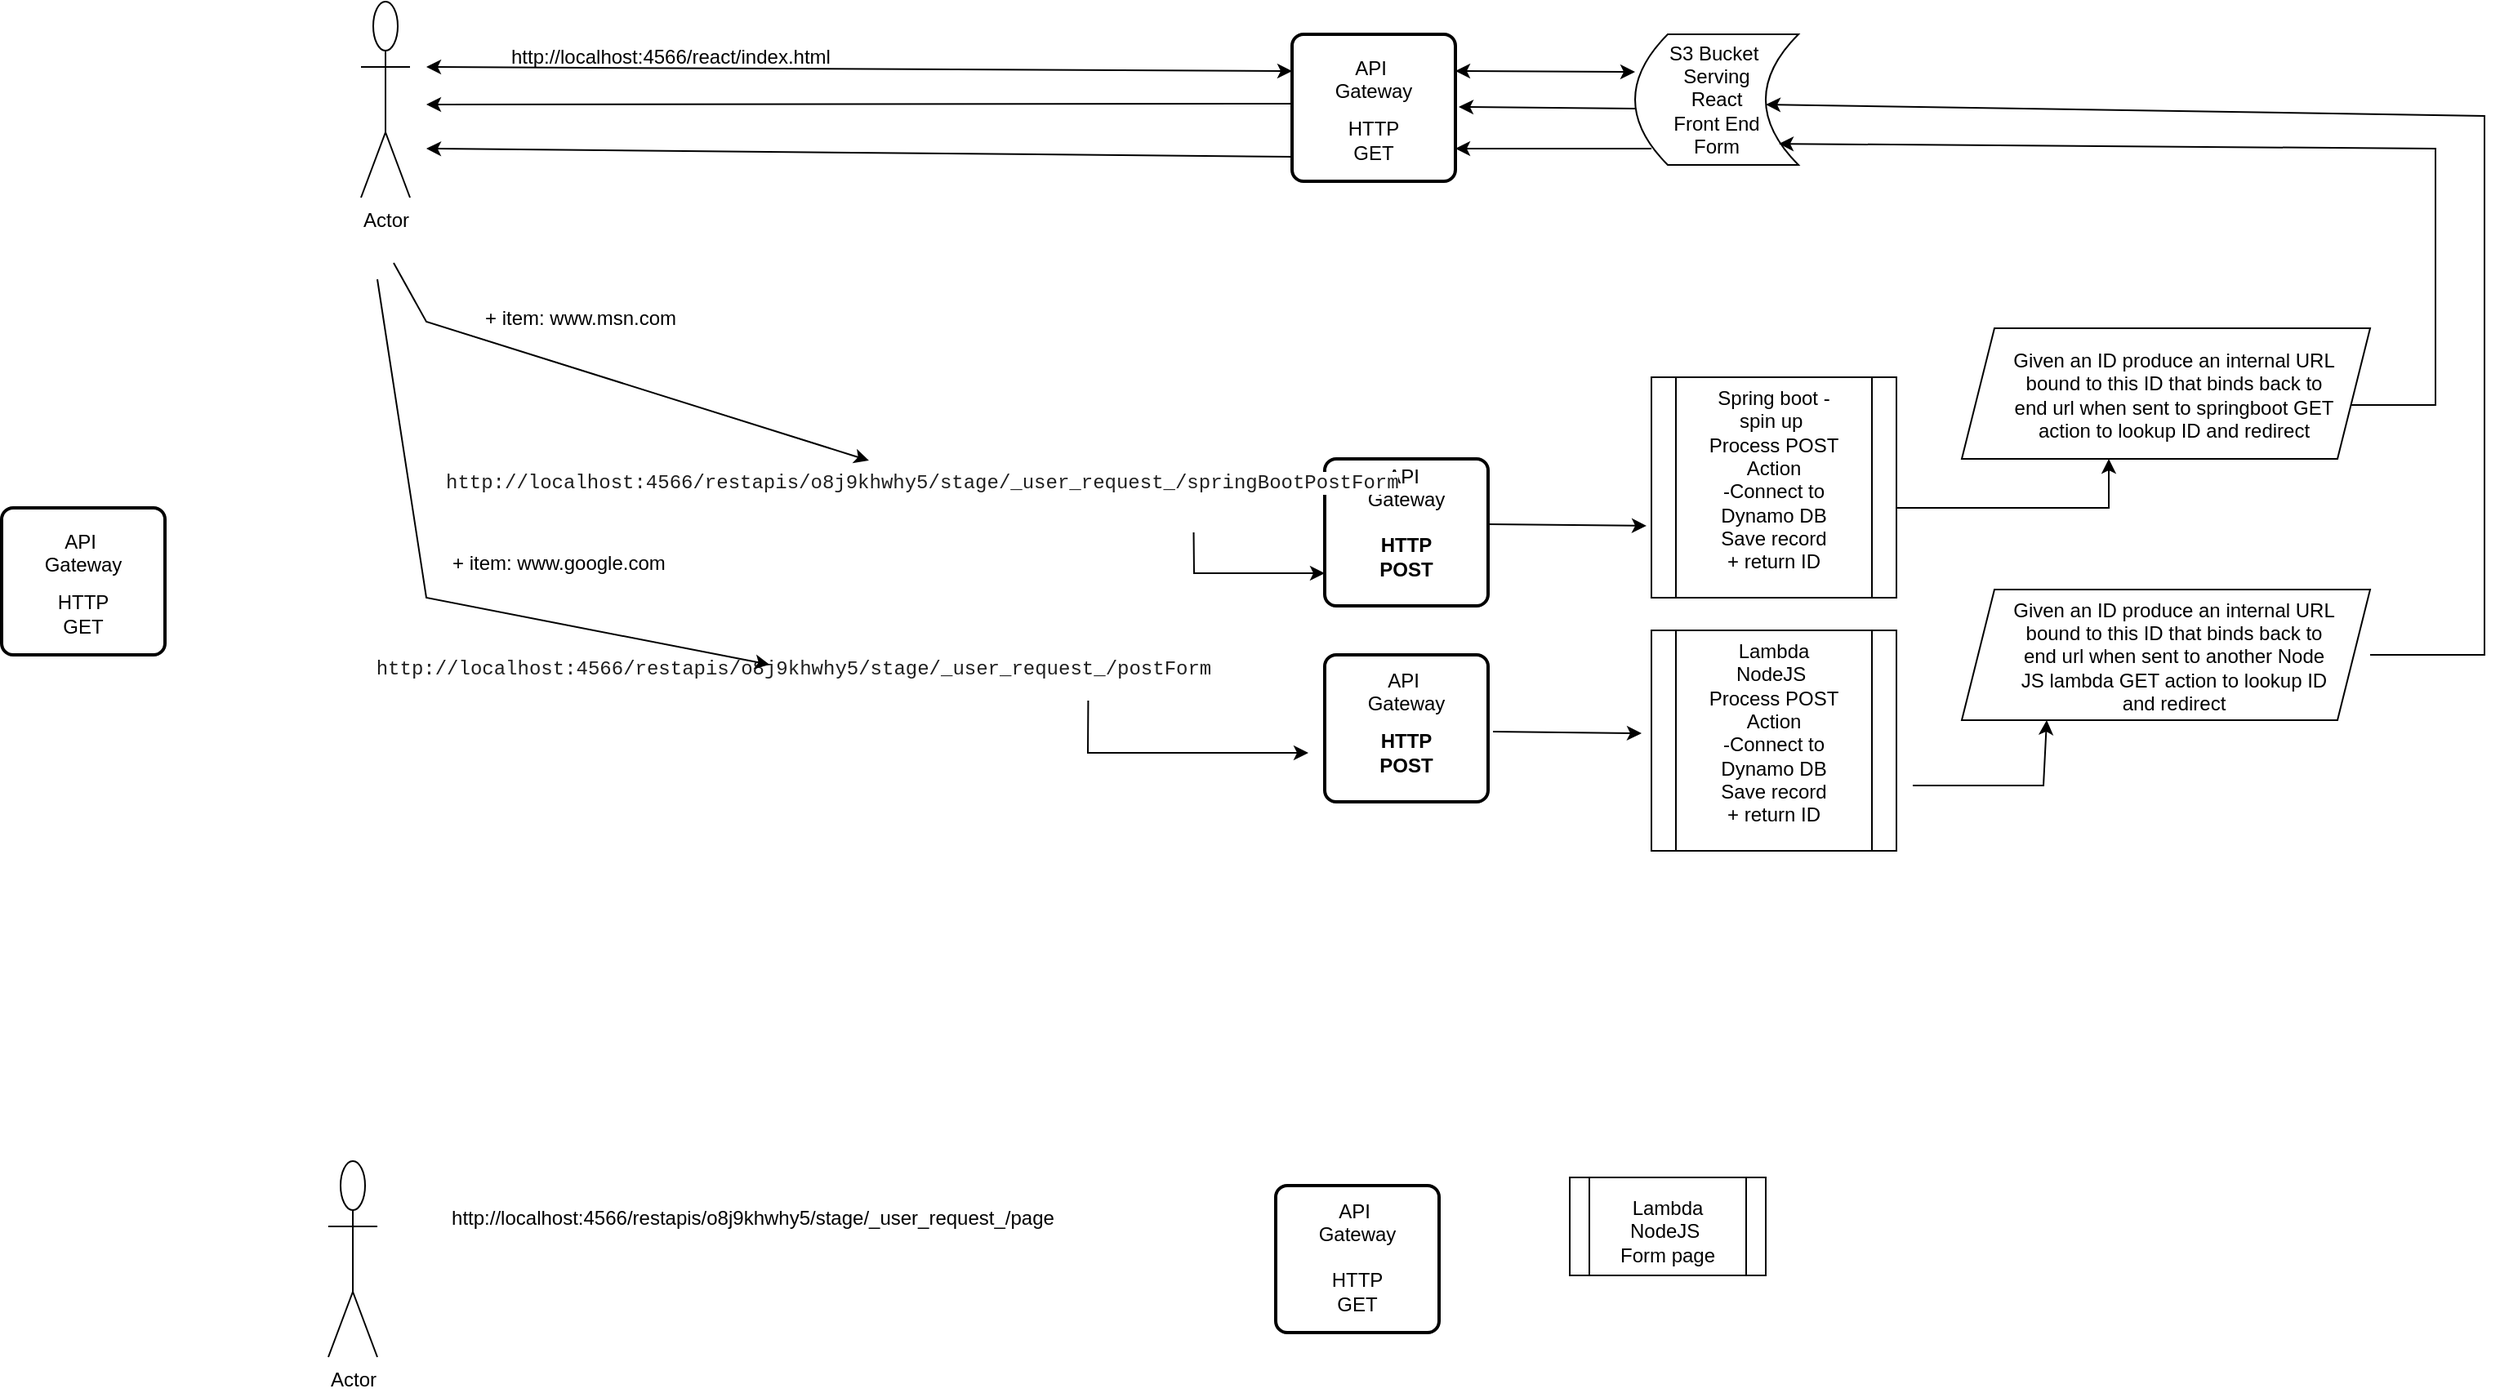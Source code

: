 <mxfile version="24.0.5" type="github">
  <diagram name="Page-1" id="HwoLBBOtSU4V8PiIXHfT">
    <mxGraphModel dx="2284" dy="780" grid="1" gridSize="10" guides="1" tooltips="1" connect="1" arrows="1" fold="1" page="1" pageScale="1" pageWidth="850" pageHeight="1100" math="0" shadow="0">
      <root>
        <mxCell id="0" />
        <mxCell id="1" parent="0" />
        <mxCell id="l_VUBzU_th_d5VrhpGUS-1" value="Actor" style="shape=umlActor;verticalLabelPosition=bottom;verticalAlign=top;html=1;outlineConnect=0;" vertex="1" parent="1">
          <mxGeometry x="-430" y="30" width="30" height="120" as="geometry" />
        </mxCell>
        <mxCell id="l_VUBzU_th_d5VrhpGUS-6" value="" style="rounded=1;whiteSpace=wrap;html=1;absoluteArcSize=1;arcSize=14;strokeWidth=2;" vertex="1" parent="1">
          <mxGeometry x="140" y="50" width="100" height="90" as="geometry" />
        </mxCell>
        <mxCell id="l_VUBzU_th_d5VrhpGUS-9" value="API&amp;nbsp;&lt;br&gt;Gateway&lt;br&gt;&lt;div&gt;&lt;br/&gt;&lt;/div&gt;" style="text;html=1;align=center;verticalAlign=middle;whiteSpace=wrap;rounded=0;" vertex="1" parent="1">
          <mxGeometry x="160" y="60" width="60" height="50" as="geometry" />
        </mxCell>
        <mxCell id="l_VUBzU_th_d5VrhpGUS-16" value="" style="rounded=1;whiteSpace=wrap;html=1;absoluteArcSize=1;arcSize=14;strokeWidth=2;" vertex="1" parent="1">
          <mxGeometry x="160" y="310" width="100" height="90" as="geometry" />
        </mxCell>
        <mxCell id="l_VUBzU_th_d5VrhpGUS-17" value="API&amp;nbsp;&lt;br&gt;Gateway&lt;br&gt;&lt;div&gt;&lt;br/&gt;&lt;/div&gt;" style="text;html=1;align=center;verticalAlign=middle;whiteSpace=wrap;rounded=0;" vertex="1" parent="1">
          <mxGeometry x="180" y="310" width="60" height="50" as="geometry" />
        </mxCell>
        <mxCell id="l_VUBzU_th_d5VrhpGUS-18" value="" style="rounded=1;whiteSpace=wrap;html=1;absoluteArcSize=1;arcSize=14;strokeWidth=2;" vertex="1" parent="1">
          <mxGeometry x="-650" y="340" width="100" height="90" as="geometry" />
        </mxCell>
        <mxCell id="l_VUBzU_th_d5VrhpGUS-19" value="API&amp;nbsp;&lt;br&gt;Gateway&lt;br&gt;&lt;div&gt;&lt;br/&gt;&lt;/div&gt;" style="text;html=1;align=center;verticalAlign=middle;whiteSpace=wrap;rounded=0;" vertex="1" parent="1">
          <mxGeometry x="-630" y="350" width="60" height="50" as="geometry" />
        </mxCell>
        <mxCell id="l_VUBzU_th_d5VrhpGUS-20" value="" style="rounded=1;whiteSpace=wrap;html=1;absoluteArcSize=1;arcSize=14;strokeWidth=2;" vertex="1" parent="1">
          <mxGeometry x="130" y="755" width="100" height="90" as="geometry" />
        </mxCell>
        <mxCell id="l_VUBzU_th_d5VrhpGUS-21" value="API&amp;nbsp;&lt;br&gt;Gateway&lt;br&gt;&lt;div&gt;&lt;br/&gt;&lt;/div&gt;" style="text;html=1;align=center;verticalAlign=middle;whiteSpace=wrap;rounded=0;" vertex="1" parent="1">
          <mxGeometry x="150" y="760" width="60" height="50" as="geometry" />
        </mxCell>
        <mxCell id="l_VUBzU_th_d5VrhpGUS-28" value="http://localhost:4566/restapis/o8j9khwhy5/stage/_user_request_/page" style="text;html=1;align=center;verticalAlign=middle;whiteSpace=wrap;rounded=0;" vertex="1" parent="1">
          <mxGeometry x="-380" y="755" width="380" height="40" as="geometry" />
        </mxCell>
        <mxCell id="l_VUBzU_th_d5VrhpGUS-30" value="S3 Bucket&amp;nbsp;&lt;br&gt;Serving &lt;br&gt;React&lt;br&gt;Front End&lt;br&gt;Form" style="shape=dataStorage;whiteSpace=wrap;html=1;fixedSize=1;" vertex="1" parent="1">
          <mxGeometry x="350" y="50" width="100" height="80" as="geometry" />
        </mxCell>
        <mxCell id="l_VUBzU_th_d5VrhpGUS-31" value="" style="shape=process;whiteSpace=wrap;html=1;backgroundOutline=1;" vertex="1" parent="1">
          <mxGeometry x="310" y="750" width="120" height="60" as="geometry" />
        </mxCell>
        <mxCell id="l_VUBzU_th_d5VrhpGUS-32" value="Lambda&lt;br&gt;NodeJS&amp;nbsp;&lt;br&gt;Form page&lt;br&gt;&lt;div&gt;&lt;br&gt;&lt;/div&gt;" style="text;html=1;align=center;verticalAlign=middle;whiteSpace=wrap;rounded=0;" vertex="1" parent="1">
          <mxGeometry x="320" y="745" width="100" height="90" as="geometry" />
        </mxCell>
        <mxCell id="l_VUBzU_th_d5VrhpGUS-33" value="HTTP GET" style="text;html=1;align=center;verticalAlign=middle;whiteSpace=wrap;rounded=0;" vertex="1" parent="1">
          <mxGeometry x="150" y="805" width="60" height="30" as="geometry" />
        </mxCell>
        <mxCell id="l_VUBzU_th_d5VrhpGUS-36" value="HTTP GET" style="text;html=1;align=center;verticalAlign=middle;whiteSpace=wrap;rounded=0;" vertex="1" parent="1">
          <mxGeometry x="160" y="100" width="60" height="30" as="geometry" />
        </mxCell>
        <mxCell id="l_VUBzU_th_d5VrhpGUS-39" value="http://localhost:4566/react/index.html" style="text;whiteSpace=wrap;" vertex="1" parent="1">
          <mxGeometry x="-340" y="50" width="230" height="40" as="geometry" />
        </mxCell>
        <mxCell id="l_VUBzU_th_d5VrhpGUS-40" value="Actor" style="shape=umlActor;verticalLabelPosition=bottom;verticalAlign=top;html=1;outlineConnect=0;" vertex="1" parent="1">
          <mxGeometry x="-450" y="740" width="30" height="120" as="geometry" />
        </mxCell>
        <mxCell id="l_VUBzU_th_d5VrhpGUS-42" value="HTTP POST" style="text;html=1;align=center;verticalAlign=middle;whiteSpace=wrap;rounded=0;fontStyle=1" vertex="1" parent="1">
          <mxGeometry x="180" y="355" width="60" height="30" as="geometry" />
        </mxCell>
        <mxCell id="l_VUBzU_th_d5VrhpGUS-45" value="HTTP GET" style="text;html=1;align=center;verticalAlign=middle;whiteSpace=wrap;rounded=0;" vertex="1" parent="1">
          <mxGeometry x="-630" y="390" width="60" height="30" as="geometry" />
        </mxCell>
        <mxCell id="l_VUBzU_th_d5VrhpGUS-55" value="+ item: www.google.com" style="text;strokeColor=none;fillColor=none;align=left;verticalAlign=top;spacingLeft=4;spacingRight=4;overflow=hidden;rotatable=0;points=[[0,0.5],[1,0.5]];portConstraint=eastwest;whiteSpace=wrap;html=1;" vertex="1" parent="1">
          <mxGeometry x="-380" y="360" width="170" height="26" as="geometry" />
        </mxCell>
        <mxCell id="l_VUBzU_th_d5VrhpGUS-56" value="&lt;span style=&quot;color: rgb(31, 31, 31); font-family: consolas, &amp;quot;lucida console&amp;quot;, &amp;quot;courier new&amp;quot;, monospace; font-size: 12px; font-style: normal; font-variant-ligatures: normal; font-variant-caps: normal; font-weight: 400; letter-spacing: normal; orphans: 2; text-align: left; text-indent: 0px; text-transform: none; widows: 2; word-spacing: 0px; -webkit-text-stroke-width: 0px; white-space: pre-wrap; background-color: rgb(255, 255, 255); text-decoration-thickness: initial; text-decoration-style: initial; text-decoration-color: initial; display: inline !important; float: none;&quot;&gt;http://localhost:4566/restapis/o8j9khwhy5/stage/_user_request_/springBootPostForm&lt;/span&gt;" style="text;whiteSpace=wrap;html=1;" vertex="1" parent="1">
          <mxGeometry x="-380" y="310" width="560" height="40" as="geometry" />
        </mxCell>
        <mxCell id="l_VUBzU_th_d5VrhpGUS-57" value="+ item: www.msn.com" style="text;strokeColor=none;fillColor=none;align=left;verticalAlign=top;spacingLeft=4;spacingRight=4;overflow=hidden;rotatable=0;points=[[0,0.5],[1,0.5]];portConstraint=eastwest;whiteSpace=wrap;html=1;" vertex="1" parent="1">
          <mxGeometry x="-360" y="210" width="170" height="26" as="geometry" />
        </mxCell>
        <mxCell id="l_VUBzU_th_d5VrhpGUS-58" value="" style="endArrow=classic;html=1;rounded=0;entryX=0.466;entryY=0.025;entryDx=0;entryDy=0;entryPerimeter=0;" edge="1" parent="1" target="l_VUBzU_th_d5VrhpGUS-56">
          <mxGeometry width="50" height="50" relative="1" as="geometry">
            <mxPoint x="-410" y="190" as="sourcePoint" />
            <mxPoint x="-194" y="190" as="targetPoint" />
            <Array as="points">
              <mxPoint x="-390" y="226" />
            </Array>
          </mxGeometry>
        </mxCell>
        <mxCell id="l_VUBzU_th_d5VrhpGUS-59" value="" style="endArrow=classic;html=1;rounded=0;exitX=0.821;exitY=1.125;exitDx=0;exitDy=0;exitPerimeter=0;" edge="1" parent="1" source="l_VUBzU_th_d5VrhpGUS-56">
          <mxGeometry width="50" height="50" relative="1" as="geometry">
            <mxPoint x="-10" y="380" as="sourcePoint" />
            <mxPoint x="160" y="380" as="targetPoint" />
            <Array as="points">
              <mxPoint x="80" y="380" />
            </Array>
          </mxGeometry>
        </mxCell>
        <mxCell id="l_VUBzU_th_d5VrhpGUS-62" value="" style="rounded=1;whiteSpace=wrap;html=1;absoluteArcSize=1;arcSize=14;strokeWidth=2;" vertex="1" parent="1">
          <mxGeometry x="160" y="430" width="100" height="90" as="geometry" />
        </mxCell>
        <mxCell id="l_VUBzU_th_d5VrhpGUS-63" value="API&amp;nbsp;&lt;br&gt;Gateway&lt;br&gt;&lt;div&gt;&lt;br/&gt;&lt;/div&gt;" style="text;html=1;align=center;verticalAlign=middle;whiteSpace=wrap;rounded=0;" vertex="1" parent="1">
          <mxGeometry x="180" y="435" width="60" height="50" as="geometry" />
        </mxCell>
        <mxCell id="l_VUBzU_th_d5VrhpGUS-64" value="HTTP POST" style="text;html=1;align=center;verticalAlign=middle;whiteSpace=wrap;rounded=0;fontStyle=1" vertex="1" parent="1">
          <mxGeometry x="180" y="475" width="60" height="30" as="geometry" />
        </mxCell>
        <mxCell id="l_VUBzU_th_d5VrhpGUS-65" value="&#xa;&lt;span style=&quot;color: rgb(31, 31, 31); font-family: consolas, &amp;quot;lucida console&amp;quot;, &amp;quot;courier new&amp;quot;, monospace; font-size: 12px; font-style: normal; font-variant-ligatures: normal; font-variant-caps: normal; font-weight: 400; letter-spacing: normal; orphans: 2; text-align: left; text-indent: 0px; text-transform: none; widows: 2; word-spacing: 0px; -webkit-text-stroke-width: 0px; white-space: pre-wrap; background-color: rgb(255, 255, 255); text-decoration-thickness: initial; text-decoration-style: initial; text-decoration-color: initial; display: inline !important; float: none;&quot;&gt;http://localhost:4566/restapis/o8j9khwhy5/stage/_user_request_/postForm&lt;/span&gt;&#xa;&#xa;" style="text;html=1;align=center;verticalAlign=middle;whiteSpace=wrap;rounded=0;" vertex="1" parent="1">
          <mxGeometry x="-430" y="435" width="530" height="20" as="geometry" />
        </mxCell>
        <mxCell id="l_VUBzU_th_d5VrhpGUS-66" value="" style="endArrow=classic;html=1;rounded=0;exitX=0.84;exitY=1.15;exitDx=0;exitDy=0;exitPerimeter=0;" edge="1" parent="1" source="l_VUBzU_th_d5VrhpGUS-65">
          <mxGeometry width="50" height="50" relative="1" as="geometry">
            <mxPoint x="90" y="515" as="sourcePoint" />
            <mxPoint x="150" y="490" as="targetPoint" />
            <Array as="points">
              <mxPoint x="15" y="490" />
            </Array>
          </mxGeometry>
        </mxCell>
        <mxCell id="l_VUBzU_th_d5VrhpGUS-67" value="" style="endArrow=classic;html=1;rounded=0;entryX=0.472;entryY=0.05;entryDx=0;entryDy=0;entryPerimeter=0;" edge="1" parent="1" target="l_VUBzU_th_d5VrhpGUS-65">
          <mxGeometry width="50" height="50" relative="1" as="geometry">
            <mxPoint x="-420" y="200" as="sourcePoint" />
            <mxPoint x="-280" y="325" as="targetPoint" />
            <Array as="points">
              <mxPoint x="-390" y="395" />
            </Array>
          </mxGeometry>
        </mxCell>
        <mxCell id="l_VUBzU_th_d5VrhpGUS-120" value="" style="shape=process;whiteSpace=wrap;html=1;backgroundOutline=1;" vertex="1" parent="1">
          <mxGeometry x="360" y="415" width="150" height="135" as="geometry" />
        </mxCell>
        <mxCell id="l_VUBzU_th_d5VrhpGUS-121" value="Lambda&lt;br&gt;NodeJS&amp;nbsp;&lt;br&gt;Process POST Action&lt;br&gt;-Connect to Dynamo DB&lt;br&gt;Save record&lt;br&gt;+ return ID&lt;br&gt;&lt;div&gt;&lt;br&gt;&lt;/div&gt;" style="text;html=1;align=center;verticalAlign=middle;whiteSpace=wrap;rounded=0;" vertex="1" parent="1">
          <mxGeometry x="385" y="440" width="100" height="90" as="geometry" />
        </mxCell>
        <mxCell id="l_VUBzU_th_d5VrhpGUS-124" value="" style="shape=process;whiteSpace=wrap;html=1;backgroundOutline=1;" vertex="1" parent="1">
          <mxGeometry x="360" y="260" width="150" height="135" as="geometry" />
        </mxCell>
        <mxCell id="l_VUBzU_th_d5VrhpGUS-125" value="Spring boot - &lt;br&gt;spin up&amp;nbsp;&lt;br&gt;Process POST Action&lt;br&gt;-Connect to Dynamo DB&lt;br&gt;Save record&lt;br&gt;+ return ID&lt;br&gt;&lt;div&gt;&lt;br&gt;&lt;/div&gt;" style="text;html=1;align=center;verticalAlign=middle;whiteSpace=wrap;rounded=0;" vertex="1" parent="1">
          <mxGeometry x="385" y="285" width="100" height="90" as="geometry" />
        </mxCell>
        <mxCell id="l_VUBzU_th_d5VrhpGUS-126" value="" style="endArrow=classic;html=1;rounded=0;entryX=-0.02;entryY=0.674;entryDx=0;entryDy=0;entryPerimeter=0;exitX=1;exitY=0.5;exitDx=0;exitDy=0;" edge="1" parent="1" target="l_VUBzU_th_d5VrhpGUS-124">
          <mxGeometry width="50" height="50" relative="1" as="geometry">
            <mxPoint x="260" y="350" as="sourcePoint" />
            <mxPoint x="350" y="355" as="targetPoint" />
          </mxGeometry>
        </mxCell>
        <mxCell id="l_VUBzU_th_d5VrhpGUS-127" value="" style="endArrow=classic;html=1;rounded=0;entryX=-0.04;entryY=0.467;entryDx=0;entryDy=0;entryPerimeter=0;exitX=1.03;exitY=0.578;exitDx=0;exitDy=0;exitPerimeter=0;" edge="1" parent="1" target="l_VUBzU_th_d5VrhpGUS-120">
          <mxGeometry width="50" height="50" relative="1" as="geometry">
            <mxPoint x="263" y="477.02" as="sourcePoint" />
            <mxPoint x="120" y="465" as="targetPoint" />
          </mxGeometry>
        </mxCell>
        <mxCell id="l_VUBzU_th_d5VrhpGUS-128" value="" style="endArrow=classic;html=1;rounded=0;entryX=0.36;entryY=1;entryDx=0;entryDy=0;entryPerimeter=0;" edge="1" parent="1" target="l_VUBzU_th_d5VrhpGUS-130">
          <mxGeometry width="50" height="50" relative="1" as="geometry">
            <mxPoint x="510" y="340" as="sourcePoint" />
            <mxPoint x="583.328" y="218.681" as="targetPoint" />
            <Array as="points">
              <mxPoint x="640" y="340" />
            </Array>
          </mxGeometry>
        </mxCell>
        <mxCell id="l_VUBzU_th_d5VrhpGUS-130" value="" style="shape=parallelogram;perimeter=parallelogramPerimeter;whiteSpace=wrap;html=1;fixedSize=1;" vertex="1" parent="1">
          <mxGeometry x="550" y="230" width="250" height="80" as="geometry" />
        </mxCell>
        <mxCell id="l_VUBzU_th_d5VrhpGUS-131" value="Given an ID produce an internal URL bound to this ID that binds back to end url when sent to springboot GET action to lookup ID and redirect" style="text;html=1;align=center;verticalAlign=middle;whiteSpace=wrap;rounded=0;" vertex="1" parent="1">
          <mxGeometry x="580" y="246" width="200" height="50" as="geometry" />
        </mxCell>
        <mxCell id="l_VUBzU_th_d5VrhpGUS-135" value="" style="endArrow=classic;html=1;rounded=0;entryX=0.208;entryY=1;entryDx=0;entryDy=0;entryPerimeter=0;" edge="1" parent="1" target="l_VUBzU_th_d5VrhpGUS-136">
          <mxGeometry width="50" height="50" relative="1" as="geometry">
            <mxPoint x="520" y="510" as="sourcePoint" />
            <mxPoint x="583.328" y="363.681" as="targetPoint" />
            <Array as="points">
              <mxPoint x="600" y="510" />
            </Array>
          </mxGeometry>
        </mxCell>
        <mxCell id="l_VUBzU_th_d5VrhpGUS-136" value="" style="shape=parallelogram;perimeter=parallelogramPerimeter;whiteSpace=wrap;html=1;fixedSize=1;" vertex="1" parent="1">
          <mxGeometry x="550" y="390" width="250" height="80" as="geometry" />
        </mxCell>
        <mxCell id="l_VUBzU_th_d5VrhpGUS-137" value="Given an ID produce an internal URL bound to this ID that binds back to end url when sent to another Node JS lambda GET action to lookup ID and redirect" style="text;html=1;align=center;verticalAlign=middle;whiteSpace=wrap;rounded=0;" vertex="1" parent="1">
          <mxGeometry x="580" y="406" width="200" height="49" as="geometry" />
        </mxCell>
        <mxCell id="l_VUBzU_th_d5VrhpGUS-138" value="" style="endArrow=classic;html=1;rounded=0;entryX=0.8;entryY=0.538;entryDx=0;entryDy=0;entryPerimeter=0;" edge="1" parent="1" target="l_VUBzU_th_d5VrhpGUS-30">
          <mxGeometry width="50" height="50" relative="1" as="geometry">
            <mxPoint x="800" y="430" as="sourcePoint" />
            <mxPoint x="880" y="55" as="targetPoint" />
            <Array as="points">
              <mxPoint x="870" y="430" />
              <mxPoint x="870" y="100" />
            </Array>
          </mxGeometry>
        </mxCell>
        <mxCell id="l_VUBzU_th_d5VrhpGUS-139" value="" style="endArrow=classic;html=1;rounded=0;exitX=0.952;exitY=0.588;exitDx=0;exitDy=0;exitPerimeter=0;entryX=0.88;entryY=0.838;entryDx=0;entryDy=0;entryPerimeter=0;" edge="1" parent="1" source="l_VUBzU_th_d5VrhpGUS-130" target="l_VUBzU_th_d5VrhpGUS-30">
          <mxGeometry width="50" height="50" relative="1" as="geometry">
            <mxPoint x="790" y="285" as="sourcePoint" />
            <mxPoint x="450" y="126.5" as="targetPoint" />
            <Array as="points">
              <mxPoint x="840" y="277" />
              <mxPoint x="840" y="120" />
            </Array>
          </mxGeometry>
        </mxCell>
        <mxCell id="l_VUBzU_th_d5VrhpGUS-140" value="" style="endArrow=classic;html=1;rounded=0;exitX=0;exitY=0.5;exitDx=0;exitDy=0;entryX=1.02;entryY=0.433;entryDx=0;entryDy=0;entryPerimeter=0;" edge="1" parent="1">
          <mxGeometry width="50" height="50" relative="1" as="geometry">
            <mxPoint x="350" y="95.51" as="sourcePoint" />
            <mxPoint x="242" y="94.48" as="targetPoint" />
          </mxGeometry>
        </mxCell>
        <mxCell id="l_VUBzU_th_d5VrhpGUS-141" value="" style="endArrow=classic;html=1;rounded=0;exitX=0;exitY=0.5;exitDx=0;exitDy=0;" edge="1" parent="1">
          <mxGeometry width="50" height="50" relative="1" as="geometry">
            <mxPoint x="360" y="120" as="sourcePoint" />
            <mxPoint x="240" y="120" as="targetPoint" />
          </mxGeometry>
        </mxCell>
        <mxCell id="l_VUBzU_th_d5VrhpGUS-143" value="" style="endArrow=classic;html=1;rounded=0;exitX=0;exitY=0.5;exitDx=0;exitDy=0;" edge="1" parent="1">
          <mxGeometry width="50" height="50" relative="1" as="geometry">
            <mxPoint x="140" y="125" as="sourcePoint" />
            <mxPoint x="-390" y="120" as="targetPoint" />
          </mxGeometry>
        </mxCell>
        <mxCell id="l_VUBzU_th_d5VrhpGUS-144" value="" style="endArrow=classic;html=1;rounded=0;exitX=0;exitY=0.5;exitDx=0;exitDy=0;" edge="1" parent="1">
          <mxGeometry width="50" height="50" relative="1" as="geometry">
            <mxPoint x="140" y="92.5" as="sourcePoint" />
            <mxPoint x="-390" y="93" as="targetPoint" />
          </mxGeometry>
        </mxCell>
        <mxCell id="l_VUBzU_th_d5VrhpGUS-145" value="" style="endArrow=classic;startArrow=classic;html=1;rounded=0;entryX=0;entryY=0.25;entryDx=0;entryDy=0;" edge="1" parent="1" target="l_VUBzU_th_d5VrhpGUS-6">
          <mxGeometry width="50" height="50" relative="1" as="geometry">
            <mxPoint x="-390" y="70" as="sourcePoint" />
            <mxPoint x="130" y="70" as="targetPoint" />
          </mxGeometry>
        </mxCell>
        <mxCell id="l_VUBzU_th_d5VrhpGUS-146" value="" style="endArrow=classic;startArrow=classic;html=1;rounded=0;exitX=1;exitY=0.25;exitDx=0;exitDy=0;" edge="1" parent="1" source="l_VUBzU_th_d5VrhpGUS-6">
          <mxGeometry width="50" height="50" relative="1" as="geometry">
            <mxPoint x="-70" y="69.5" as="sourcePoint" />
            <mxPoint x="350" y="73" as="targetPoint" />
          </mxGeometry>
        </mxCell>
      </root>
    </mxGraphModel>
  </diagram>
</mxfile>
